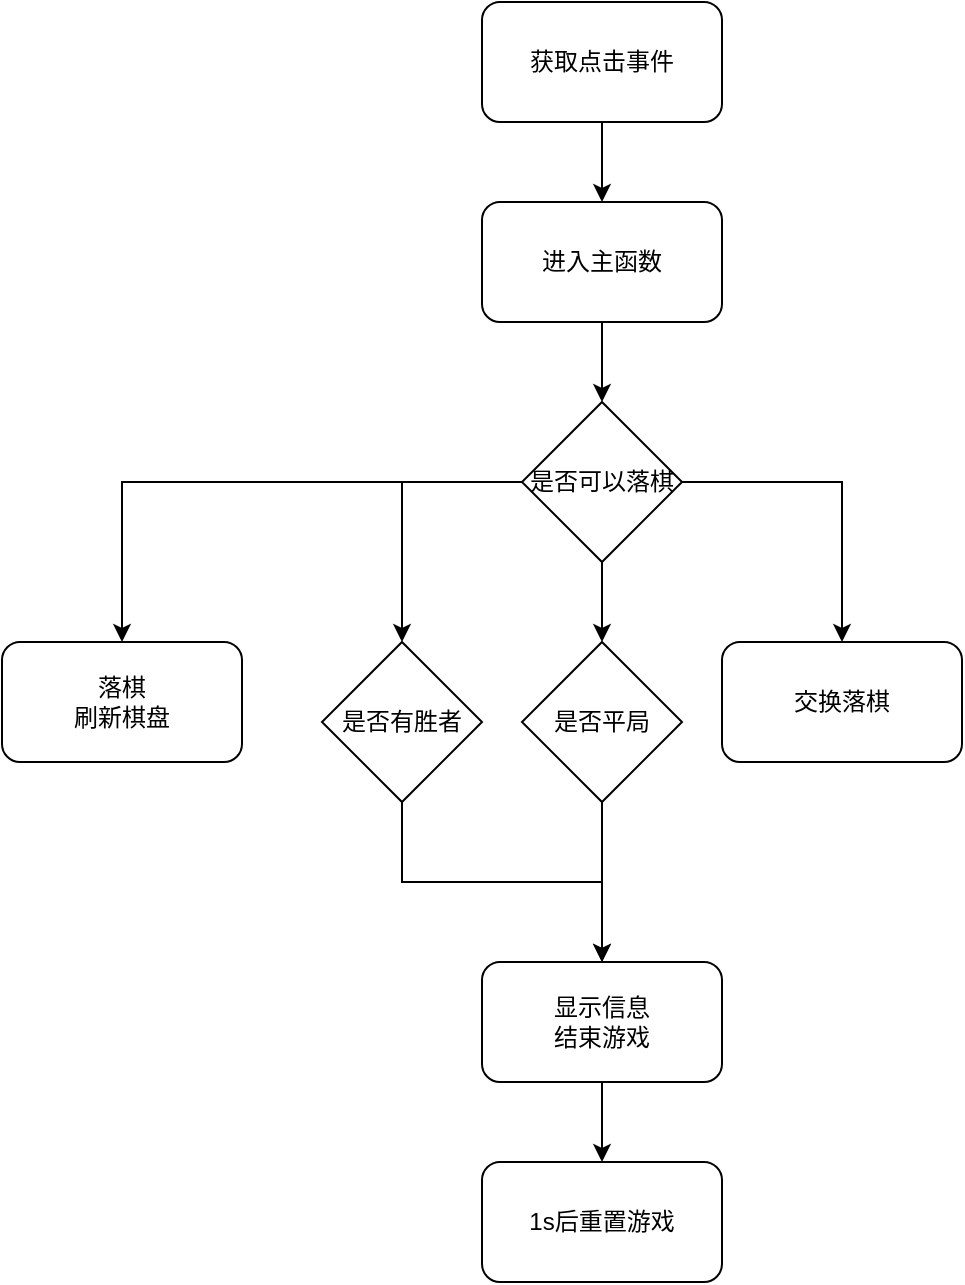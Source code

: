 <mxfile version="21.3.2" type="device">
  <diagram name="第 1 页" id="xce51y1a7asw9-JtuGvs">
    <mxGraphModel dx="996" dy="573" grid="1" gridSize="10" guides="1" tooltips="1" connect="1" arrows="1" fold="1" page="1" pageScale="1" pageWidth="827" pageHeight="1169" math="0" shadow="0">
      <root>
        <mxCell id="0" />
        <mxCell id="1" parent="0" />
        <mxCell id="FEpN8YyNbctyML0k32wk-6" value="" style="edgeStyle=orthogonalEdgeStyle;rounded=0;orthogonalLoop=1;jettySize=auto;html=1;" parent="1" source="FEpN8YyNbctyML0k32wk-2" target="FEpN8YyNbctyML0k32wk-3" edge="1">
          <mxGeometry relative="1" as="geometry" />
        </mxCell>
        <mxCell id="FEpN8YyNbctyML0k32wk-2" value="获取点击事件" style="rounded=1;whiteSpace=wrap;html=1;" parent="1" vertex="1">
          <mxGeometry x="280" y="80" width="120" height="60" as="geometry" />
        </mxCell>
        <mxCell id="FEpN8YyNbctyML0k32wk-7" value="" style="edgeStyle=orthogonalEdgeStyle;rounded=0;orthogonalLoop=1;jettySize=auto;html=1;" parent="1" source="FEpN8YyNbctyML0k32wk-3" target="FEpN8YyNbctyML0k32wk-5" edge="1">
          <mxGeometry relative="1" as="geometry" />
        </mxCell>
        <mxCell id="FEpN8YyNbctyML0k32wk-3" value="进入主函数" style="rounded=1;whiteSpace=wrap;html=1;" parent="1" vertex="1">
          <mxGeometry x="280" y="180" width="120" height="60" as="geometry" />
        </mxCell>
        <mxCell id="FEpN8YyNbctyML0k32wk-11" style="edgeStyle=orthogonalEdgeStyle;rounded=0;orthogonalLoop=1;jettySize=auto;html=1;exitX=0.5;exitY=1;exitDx=0;exitDy=0;entryX=0.5;entryY=0;entryDx=0;entryDy=0;" parent="1" source="FEpN8YyNbctyML0k32wk-5" target="FEpN8YyNbctyML0k32wk-9" edge="1">
          <mxGeometry relative="1" as="geometry" />
        </mxCell>
        <mxCell id="FEpN8YyNbctyML0k32wk-21" style="edgeStyle=orthogonalEdgeStyle;rounded=0;orthogonalLoop=1;jettySize=auto;html=1;exitX=1;exitY=0.5;exitDx=0;exitDy=0;entryX=0.5;entryY=0;entryDx=0;entryDy=0;" parent="1" source="FEpN8YyNbctyML0k32wk-5" target="FEpN8YyNbctyML0k32wk-14" edge="1">
          <mxGeometry relative="1" as="geometry" />
        </mxCell>
        <mxCell id="FEpN8YyNbctyML0k32wk-22" style="edgeStyle=orthogonalEdgeStyle;rounded=0;orthogonalLoop=1;jettySize=auto;html=1;exitX=0;exitY=0.5;exitDx=0;exitDy=0;entryX=0.5;entryY=0;entryDx=0;entryDy=0;" parent="1" source="FEpN8YyNbctyML0k32wk-5" target="FEpN8YyNbctyML0k32wk-20" edge="1">
          <mxGeometry relative="1" as="geometry" />
        </mxCell>
        <mxCell id="FEpN8YyNbctyML0k32wk-23" style="edgeStyle=orthogonalEdgeStyle;rounded=0;orthogonalLoop=1;jettySize=auto;html=1;exitX=0;exitY=0.5;exitDx=0;exitDy=0;entryX=0.5;entryY=0;entryDx=0;entryDy=0;" parent="1" source="FEpN8YyNbctyML0k32wk-5" target="FEpN8YyNbctyML0k32wk-8" edge="1">
          <mxGeometry relative="1" as="geometry" />
        </mxCell>
        <mxCell id="FEpN8YyNbctyML0k32wk-5" value="是否可以落棋" style="rhombus;whiteSpace=wrap;html=1;" parent="1" vertex="1">
          <mxGeometry x="300" y="280" width="80" height="80" as="geometry" />
        </mxCell>
        <mxCell id="FEpN8YyNbctyML0k32wk-16" style="edgeStyle=orthogonalEdgeStyle;rounded=0;orthogonalLoop=1;jettySize=auto;html=1;exitX=0.5;exitY=1;exitDx=0;exitDy=0;entryX=0.5;entryY=0;entryDx=0;entryDy=0;" parent="1" source="FEpN8YyNbctyML0k32wk-8" target="FEpN8YyNbctyML0k32wk-15" edge="1">
          <mxGeometry relative="1" as="geometry" />
        </mxCell>
        <mxCell id="FEpN8YyNbctyML0k32wk-8" value="是否有胜者" style="rhombus;whiteSpace=wrap;html=1;" parent="1" vertex="1">
          <mxGeometry x="200" y="400" width="80" height="80" as="geometry" />
        </mxCell>
        <mxCell id="FEpN8YyNbctyML0k32wk-17" style="edgeStyle=orthogonalEdgeStyle;rounded=0;orthogonalLoop=1;jettySize=auto;html=1;exitX=0.5;exitY=1;exitDx=0;exitDy=0;entryX=0.5;entryY=0;entryDx=0;entryDy=0;" parent="1" source="FEpN8YyNbctyML0k32wk-9" target="FEpN8YyNbctyML0k32wk-15" edge="1">
          <mxGeometry relative="1" as="geometry">
            <mxPoint x="290" y="600" as="targetPoint" />
          </mxGeometry>
        </mxCell>
        <mxCell id="FEpN8YyNbctyML0k32wk-9" value="是否平局" style="rhombus;whiteSpace=wrap;html=1;" parent="1" vertex="1">
          <mxGeometry x="300" y="400" width="80" height="80" as="geometry" />
        </mxCell>
        <mxCell id="FEpN8YyNbctyML0k32wk-14" value="交换落棋" style="rounded=1;whiteSpace=wrap;html=1;" parent="1" vertex="1">
          <mxGeometry x="400" y="400" width="120" height="60" as="geometry" />
        </mxCell>
        <mxCell id="FEpN8YyNbctyML0k32wk-19" value="" style="edgeStyle=orthogonalEdgeStyle;rounded=0;orthogonalLoop=1;jettySize=auto;html=1;" parent="1" source="FEpN8YyNbctyML0k32wk-15" target="FEpN8YyNbctyML0k32wk-18" edge="1">
          <mxGeometry relative="1" as="geometry" />
        </mxCell>
        <mxCell id="FEpN8YyNbctyML0k32wk-15" value="显示信息&lt;br&gt;结束游戏" style="rounded=1;whiteSpace=wrap;html=1;" parent="1" vertex="1">
          <mxGeometry x="280" y="560" width="120" height="60" as="geometry" />
        </mxCell>
        <mxCell id="FEpN8YyNbctyML0k32wk-18" value="1s后重置游戏" style="rounded=1;whiteSpace=wrap;html=1;" parent="1" vertex="1">
          <mxGeometry x="280" y="660" width="120" height="60" as="geometry" />
        </mxCell>
        <mxCell id="FEpN8YyNbctyML0k32wk-20" value="落棋&lt;br&gt;刷新棋盘" style="rounded=1;whiteSpace=wrap;html=1;" parent="1" vertex="1">
          <mxGeometry x="40" y="400" width="120" height="60" as="geometry" />
        </mxCell>
      </root>
    </mxGraphModel>
  </diagram>
</mxfile>
